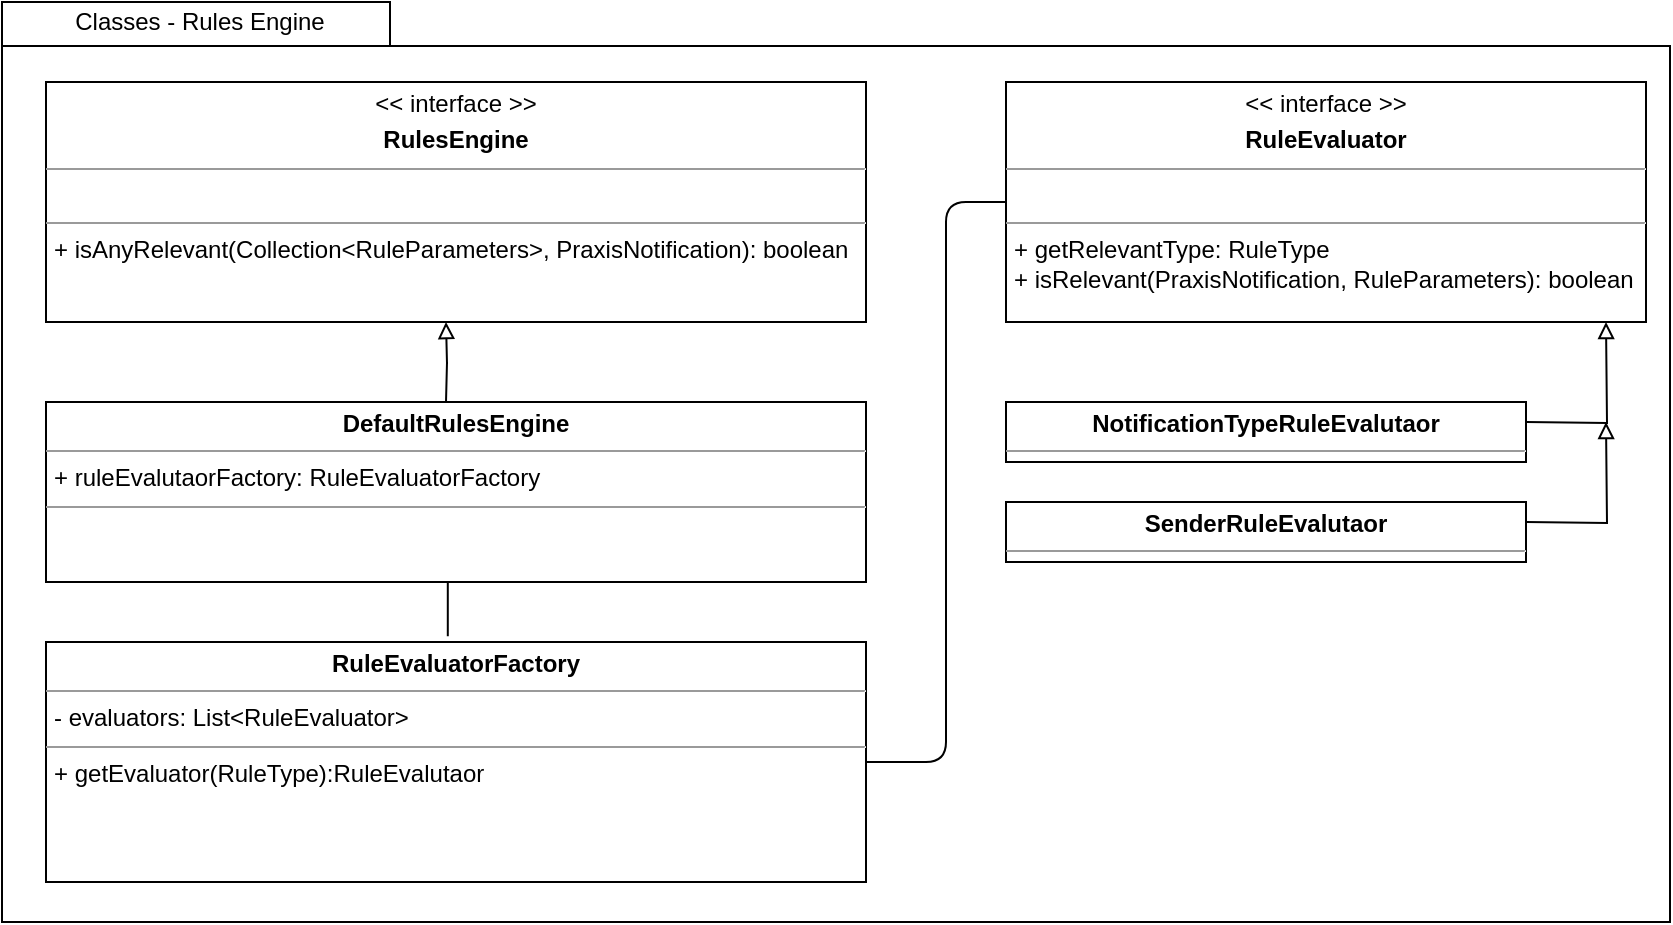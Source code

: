 <mxfile version="14.8.6" type="device"><diagram id="8gs3bJu3Vkx0LGv8u6BM" name="Page-1"><mxGraphModel dx="1877" dy="1016" grid="1" gridSize="10" guides="1" tooltips="1" connect="1" arrows="1" fold="1" page="1" pageScale="1" pageWidth="850" pageHeight="1100" math="0" shadow="0"><root><mxCell id="0"/><mxCell id="1" parent="0"/><mxCell id="MswtrqxHpVrvOPkDFJ5o-14" value="&lt;p style=&quot;margin: 0px ; margin-top: 4px ; text-align: center&quot;&gt;&amp;lt;&amp;lt; interface &amp;gt;&amp;gt;&lt;/p&gt;&lt;p style=&quot;margin: 0px ; margin-top: 4px ; text-align: center&quot;&gt;&lt;b&gt;RulesEngine&lt;/b&gt;&lt;/p&gt;&lt;hr size=&quot;1&quot;&gt;&lt;p style=&quot;margin: 0px ; margin-left: 4px&quot;&gt;&lt;br&gt;&lt;/p&gt;&lt;hr size=&quot;1&quot;&gt;&lt;p style=&quot;margin: 0px ; margin-left: 4px&quot;&gt;&lt;span&gt;+ isAnyRelevant(Collection&amp;lt;RuleParameters&amp;gt;, PraxisNotification): boolean&lt;/span&gt;&lt;/p&gt;" style="verticalAlign=top;align=left;overflow=fill;fontSize=12;fontFamily=Helvetica;html=1;rounded=0;shadow=0;comic=0;labelBackgroundColor=none;strokeWidth=1" vertex="1" parent="1"><mxGeometry x="25" y="80" width="410" height="120" as="geometry"/></mxCell><mxCell id="MswtrqxHpVrvOPkDFJ5o-15" value="&lt;p style=&quot;margin: 0px ; margin-top: 4px ; text-align: center&quot;&gt;&lt;b&gt;DefaultRulesEngine&lt;/b&gt;&lt;/p&gt;&lt;hr size=&quot;1&quot;&gt;&lt;p style=&quot;margin: 0px ; margin-left: 4px&quot;&gt;+ ruleEvalutaorFactory: RuleEvaluatorFactory&lt;/p&gt;&lt;hr size=&quot;1&quot;&gt;&lt;p style=&quot;margin: 0px ; margin-left: 4px&quot;&gt;&lt;br&gt;&lt;/p&gt;" style="verticalAlign=top;align=left;overflow=fill;fontSize=12;fontFamily=Helvetica;html=1;rounded=0;shadow=0;comic=0;labelBackgroundColor=none;strokeWidth=1" vertex="1" parent="1"><mxGeometry x="25" y="240" width="410" height="90" as="geometry"/></mxCell><mxCell id="MswtrqxHpVrvOPkDFJ5o-16" value="&lt;p style=&quot;margin: 0px ; margin-top: 4px ; text-align: center&quot;&gt;&amp;lt;&amp;lt; interface &amp;gt;&amp;gt;&lt;/p&gt;&lt;p style=&quot;margin: 0px ; margin-top: 4px ; text-align: center&quot;&gt;&lt;b&gt;RuleEvaluator&lt;/b&gt;&lt;/p&gt;&lt;hr size=&quot;1&quot;&gt;&lt;p style=&quot;margin: 0px ; margin-left: 4px&quot;&gt;&lt;br&gt;&lt;/p&gt;&lt;hr size=&quot;1&quot;&gt;&lt;p style=&quot;margin: 0px ; margin-left: 4px&quot;&gt;&lt;span&gt;+ getRelevantType: RuleType&lt;/span&gt;&lt;/p&gt;&lt;p style=&quot;margin: 0px ; margin-left: 4px&quot;&gt;&lt;span&gt;+ isRelevant(PraxisNotification, RuleParameters): boolean&lt;/span&gt;&lt;br&gt;&lt;/p&gt;" style="verticalAlign=top;align=left;overflow=fill;fontSize=12;fontFamily=Helvetica;html=1;rounded=0;shadow=0;comic=0;labelBackgroundColor=none;strokeWidth=1" vertex="1" parent="1"><mxGeometry x="505" y="80" width="320" height="120" as="geometry"/></mxCell><mxCell id="MswtrqxHpVrvOPkDFJ5o-17" style="edgeStyle=orthogonalEdgeStyle;rounded=0;orthogonalLoop=1;jettySize=auto;html=1;endArrow=block;endFill=0;strokeColor=#000000;" edge="1" parent="1"><mxGeometry relative="1" as="geometry"><mxPoint x="225" y="200" as="targetPoint"/><mxPoint x="225" y="240" as="sourcePoint"/></mxGeometry></mxCell><mxCell id="MswtrqxHpVrvOPkDFJ5o-18" value="&lt;p style=&quot;margin: 0px ; margin-top: 4px ; text-align: center&quot;&gt;&lt;b&gt;RuleEvaluatorFactory&lt;/b&gt;&lt;br&gt;&lt;/p&gt;&lt;hr size=&quot;1&quot;&gt;&lt;p style=&quot;margin: 0px ; margin-left: 4px&quot;&gt;- evaluators: List&amp;lt;RuleEvaluator&amp;gt;&lt;/p&gt;&lt;hr size=&quot;1&quot;&gt;&lt;p style=&quot;margin: 0px ; margin-left: 4px&quot;&gt;&lt;span&gt;+ getEvaluator(RuleType):RuleEvalutaor&lt;/span&gt;&lt;br&gt;&lt;/p&gt;" style="verticalAlign=top;align=left;overflow=fill;fontSize=12;fontFamily=Helvetica;html=1;rounded=0;shadow=0;comic=0;labelBackgroundColor=none;strokeWidth=1" vertex="1" parent="1"><mxGeometry x="25" y="360" width="410" height="120" as="geometry"/></mxCell><mxCell id="MswtrqxHpVrvOPkDFJ5o-19" value="&lt;p style=&quot;margin: 0px ; margin-top: 4px ; text-align: center&quot;&gt;&lt;b&gt;NotificationTypeRuleEvalutaor&lt;/b&gt;&lt;br&gt;&lt;/p&gt;&lt;hr size=&quot;1&quot;&gt;&lt;p style=&quot;margin: 0px ; margin-left: 4px&quot;&gt;&lt;br&gt;&lt;/p&gt;" style="verticalAlign=top;align=left;overflow=fill;fontSize=12;fontFamily=Helvetica;html=1;rounded=0;shadow=0;comic=0;labelBackgroundColor=none;strokeWidth=1" vertex="1" parent="1"><mxGeometry x="505" y="240" width="260" height="30" as="geometry"/></mxCell><mxCell id="MswtrqxHpVrvOPkDFJ5o-20" value="&lt;p style=&quot;margin: 0px ; margin-top: 4px ; text-align: center&quot;&gt;&lt;b&gt;SenderRuleEvalutaor&lt;/b&gt;&lt;br&gt;&lt;/p&gt;&lt;hr size=&quot;1&quot;&gt;&lt;p style=&quot;margin: 0px ; margin-left: 4px&quot;&gt;&lt;br&gt;&lt;/p&gt;" style="verticalAlign=top;align=left;overflow=fill;fontSize=12;fontFamily=Helvetica;html=1;rounded=0;shadow=0;comic=0;labelBackgroundColor=none;strokeWidth=1" vertex="1" parent="1"><mxGeometry x="505" y="290" width="260" height="30" as="geometry"/></mxCell><mxCell id="MswtrqxHpVrvOPkDFJ5o-21" style="edgeStyle=orthogonalEdgeStyle;rounded=0;orthogonalLoop=1;jettySize=auto;html=1;endArrow=block;endFill=0;strokeColor=#000000;" edge="1" parent="1"><mxGeometry relative="1" as="geometry"><mxPoint x="805" y="200" as="targetPoint"/><mxPoint x="765" y="250" as="sourcePoint"/></mxGeometry></mxCell><mxCell id="MswtrqxHpVrvOPkDFJ5o-24" style="edgeStyle=orthogonalEdgeStyle;rounded=0;orthogonalLoop=1;jettySize=auto;html=1;endArrow=block;endFill=0;strokeColor=#000000;" edge="1" parent="1"><mxGeometry relative="1" as="geometry"><mxPoint x="805" y="250" as="targetPoint"/><mxPoint x="765" y="300" as="sourcePoint"/></mxGeometry></mxCell><mxCell id="MswtrqxHpVrvOPkDFJ5o-25" style="edgeStyle=orthogonalEdgeStyle;rounded=0;orthogonalLoop=1;jettySize=auto;html=1;entryX=0.49;entryY=1.003;entryDx=0;entryDy=0;endArrow=none;endFill=0;strokeColor=#000000;entryPerimeter=0;exitX=0.49;exitY=-0.024;exitDx=0;exitDy=0;exitPerimeter=0;" edge="1" parent="1" source="MswtrqxHpVrvOPkDFJ5o-18" target="MswtrqxHpVrvOPkDFJ5o-15"><mxGeometry relative="1" as="geometry"><mxPoint x="85" y="340" as="sourcePoint"/><mxPoint x="205" y="340" as="targetPoint"/></mxGeometry></mxCell><mxCell id="MswtrqxHpVrvOPkDFJ5o-26" value="" style="endArrow=none;html=1;exitX=1;exitY=0.5;exitDx=0;exitDy=0;entryX=0;entryY=0.5;entryDx=0;entryDy=0;" edge="1" parent="1" source="MswtrqxHpVrvOPkDFJ5o-18" target="MswtrqxHpVrvOPkDFJ5o-16"><mxGeometry width="50" height="50" relative="1" as="geometry"><mxPoint x="545" y="490" as="sourcePoint"/><mxPoint x="595" y="440" as="targetPoint"/><Array as="points"><mxPoint x="475" y="420"/><mxPoint x="475" y="140"/></Array></mxGeometry></mxCell><mxCell id="MswtrqxHpVrvOPkDFJ5o-27" value="" style="shape=folder;fontStyle=1;spacingTop=10;tabWidth=194;tabHeight=22;tabPosition=left;html=1;rounded=0;shadow=0;comic=0;labelBackgroundColor=none;strokeWidth=1;fillColor=none;fontFamily=Verdana;fontSize=10;align=center;" vertex="1" parent="1"><mxGeometry x="3" y="40" width="834" height="460" as="geometry"/></mxCell><mxCell id="MswtrqxHpVrvOPkDFJ5o-28" value="Classes - Rules Engine" style="text;html=1;strokeColor=none;fillColor=none;align=center;verticalAlign=middle;whiteSpace=wrap;rounded=0;" vertex="1" parent="1"><mxGeometry x="7" y="40" width="190" height="20" as="geometry"/></mxCell></root></mxGraphModel></diagram></mxfile>